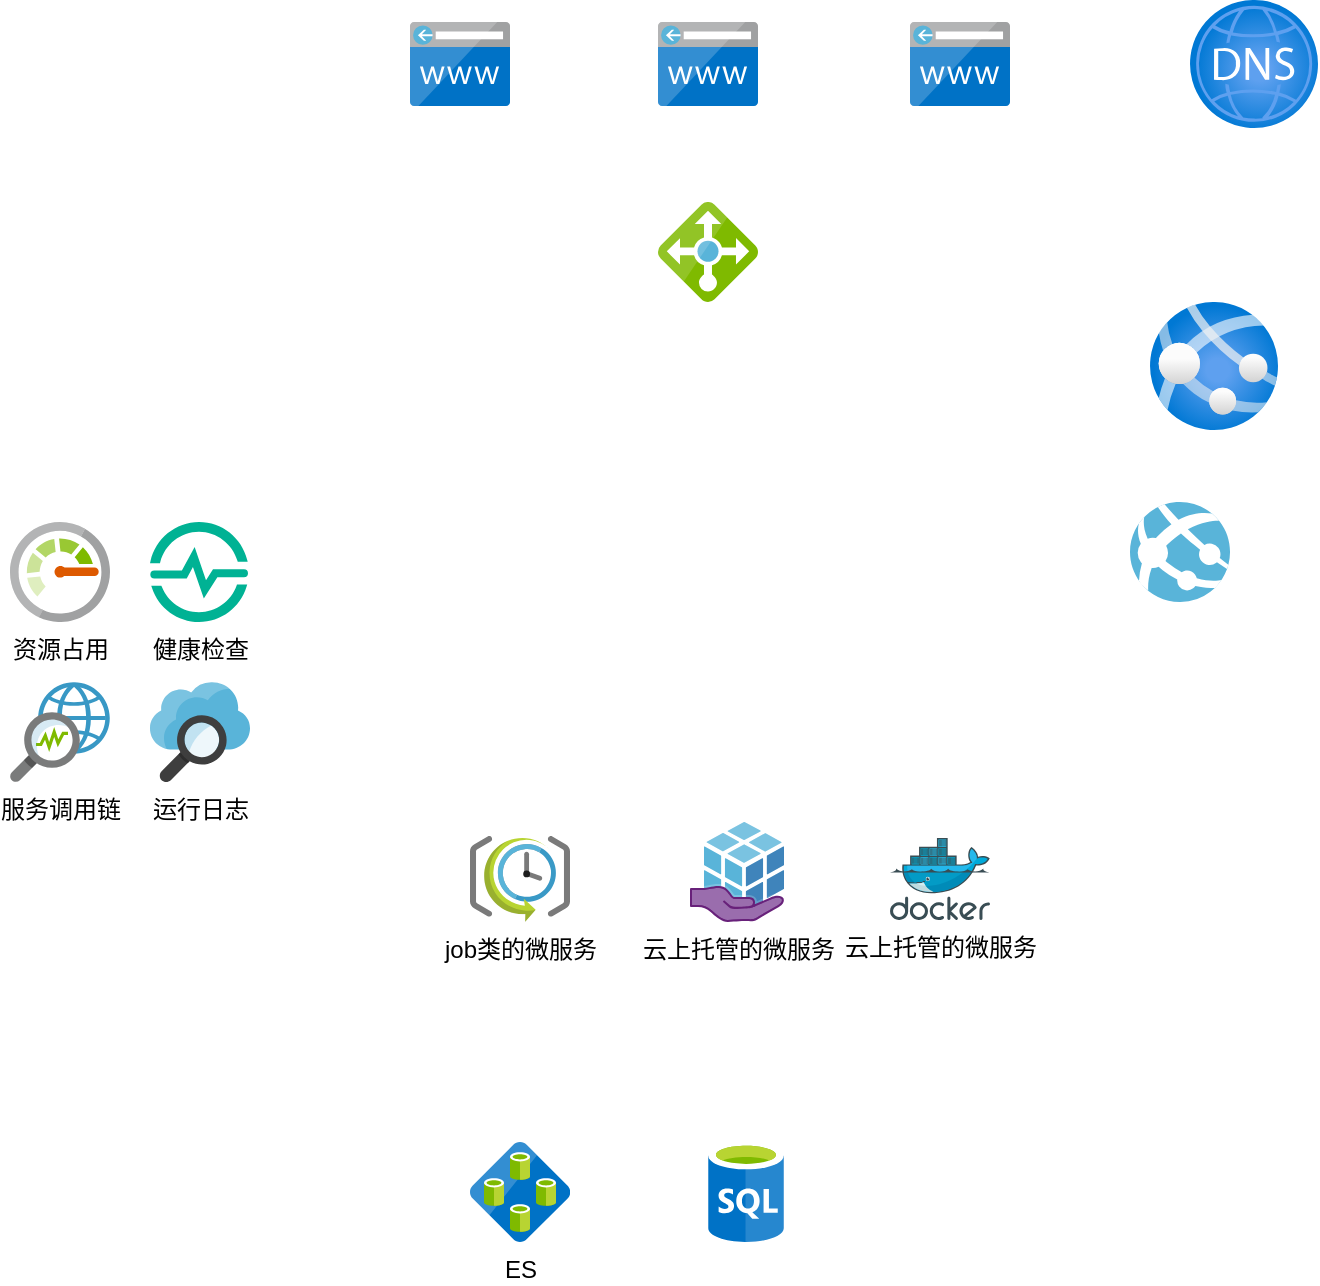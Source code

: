 <mxfile version="24.4.13" type="github">
  <diagram name="第 1 页" id="7sHURrLWMdzqhiQ62Z6Y">
    <mxGraphModel dx="1434" dy="764" grid="1" gridSize="10" guides="1" tooltips="1" connect="1" arrows="1" fold="1" page="1" pageScale="1" pageWidth="827" pageHeight="1169" math="0" shadow="0">
      <root>
        <mxCell id="0" />
        <mxCell id="1" parent="0" />
        <mxCell id="iTJJidZq-1Asm15_TR1x-1" value="" style="image;sketch=0;aspect=fixed;html=1;points=[];align=center;fontSize=12;image=img/lib/mscae/CustomDomain.svg;" parent="1" vertex="1">
          <mxGeometry x="240" y="40" width="50" height="42" as="geometry" />
        </mxCell>
        <mxCell id="iTJJidZq-1Asm15_TR1x-2" value="" style="image;sketch=0;aspect=fixed;html=1;points=[];align=center;fontSize=12;image=img/lib/mscae/CustomDomain.svg;fontStyle=1" parent="1" vertex="1">
          <mxGeometry x="364" y="40" width="50" height="42" as="geometry" />
        </mxCell>
        <mxCell id="iTJJidZq-1Asm15_TR1x-3" value="" style="image;sketch=0;aspect=fixed;html=1;points=[];align=center;fontSize=12;image=img/lib/mscae/CustomDomain.svg;fontStyle=1" parent="1" vertex="1">
          <mxGeometry x="490" y="40" width="50" height="42" as="geometry" />
        </mxCell>
        <mxCell id="iTJJidZq-1Asm15_TR1x-4" value="" style="image;sketch=0;aspect=fixed;html=1;points=[];align=center;fontSize=12;image=img/lib/mscae/App_Services.svg;" parent="1" vertex="1">
          <mxGeometry x="600" y="280" width="50" height="50" as="geometry" />
        </mxCell>
        <mxCell id="iTJJidZq-1Asm15_TR1x-5" value="运行日志" style="image;sketch=0;aspect=fixed;html=1;points=[];align=center;fontSize=12;image=img/lib/mscae/Search.svg;" parent="1" vertex="1">
          <mxGeometry x="110" y="370" width="50" height="50" as="geometry" />
        </mxCell>
        <mxCell id="iTJJidZq-1Asm15_TR1x-7" value="服务调用链" style="image;sketch=0;aspect=fixed;html=1;points=[];align=center;fontSize=12;image=img/lib/mscae/Network_watcher.svg;" parent="1" vertex="1">
          <mxGeometry x="40" y="370" width="50" height="50" as="geometry" />
        </mxCell>
        <mxCell id="iTJJidZq-1Asm15_TR1x-8" value="资源占用" style="image;sketch=0;aspect=fixed;html=1;points=[];align=center;fontSize=12;image=img/lib/mscae/Monitor.svg;" parent="1" vertex="1">
          <mxGeometry x="40" y="290" width="50" height="50" as="geometry" />
        </mxCell>
        <mxCell id="iTJJidZq-1Asm15_TR1x-9" value="job类的微服务" style="image;sketch=0;aspect=fixed;html=1;points=[];align=center;fontSize=12;image=img/lib/mscae/SchedulerJobCollection.svg;" parent="1" vertex="1">
          <mxGeometry x="270" y="447" width="50" height="43" as="geometry" />
        </mxCell>
        <mxCell id="iTJJidZq-1Asm15_TR1x-10" value="云上托管的微服务" style="image;sketch=0;aspect=fixed;html=1;points=[];align=center;fontSize=12;image=img/lib/mscae/Managed_Applications.svg;" parent="1" vertex="1">
          <mxGeometry x="380" y="440" width="47" height="50" as="geometry" />
        </mxCell>
        <mxCell id="iTJJidZq-1Asm15_TR1x-11" value="健康检查" style="image;sketch=0;aspect=fixed;html=1;points=[];align=center;fontSize=12;image=img/lib/mscae/Time_Series_Insights_environments.svg;" parent="1" vertex="1">
          <mxGeometry x="110" y="290" width="49" height="50" as="geometry" />
        </mxCell>
        <mxCell id="5clqDAWxor-jN8dRk9eU-1" value="" style="image;sketch=0;aspect=fixed;html=1;points=[];align=center;fontSize=12;image=img/lib/mscae/SQL_Database_generic.svg;" vertex="1" parent="1">
          <mxGeometry x="389" y="600" width="38" height="50" as="geometry" />
        </mxCell>
        <mxCell id="5clqDAWxor-jN8dRk9eU-2" value="ES" style="image;sketch=0;aspect=fixed;html=1;points=[];align=center;fontSize=12;image=img/lib/mscae/Elastic_Database_Pools.svg;" vertex="1" parent="1">
          <mxGeometry x="270" y="600" width="50" height="50" as="geometry" />
        </mxCell>
        <mxCell id="5clqDAWxor-jN8dRk9eU-3" value="云上托管的微服务" style="image;sketch=0;aspect=fixed;html=1;points=[];align=center;fontSize=12;image=img/lib/mscae/Docker.svg;" vertex="1" parent="1">
          <mxGeometry x="480" y="448" width="50" height="41" as="geometry" />
        </mxCell>
        <mxCell id="5clqDAWxor-jN8dRk9eU-4" value="" style="image;aspect=fixed;html=1;points=[];align=center;fontSize=12;image=img/lib/azure2/networking/DNS_Zones.svg;" vertex="1" parent="1">
          <mxGeometry x="630" y="29" width="64" height="64" as="geometry" />
        </mxCell>
        <mxCell id="5clqDAWxor-jN8dRk9eU-5" value="" style="image;aspect=fixed;html=1;points=[];align=center;fontSize=12;image=img/lib/azure2/compute/App_Services.svg;" vertex="1" parent="1">
          <mxGeometry x="610" y="180" width="64" height="64" as="geometry" />
        </mxCell>
        <mxCell id="5clqDAWxor-jN8dRk9eU-6" value="" style="image;sketch=0;aspect=fixed;html=1;points=[];align=center;fontSize=12;image=img/lib/mscae/Load_Balancer_feature.svg;" vertex="1" parent="1">
          <mxGeometry x="364" y="130" width="50" height="50" as="geometry" />
        </mxCell>
      </root>
    </mxGraphModel>
  </diagram>
</mxfile>
